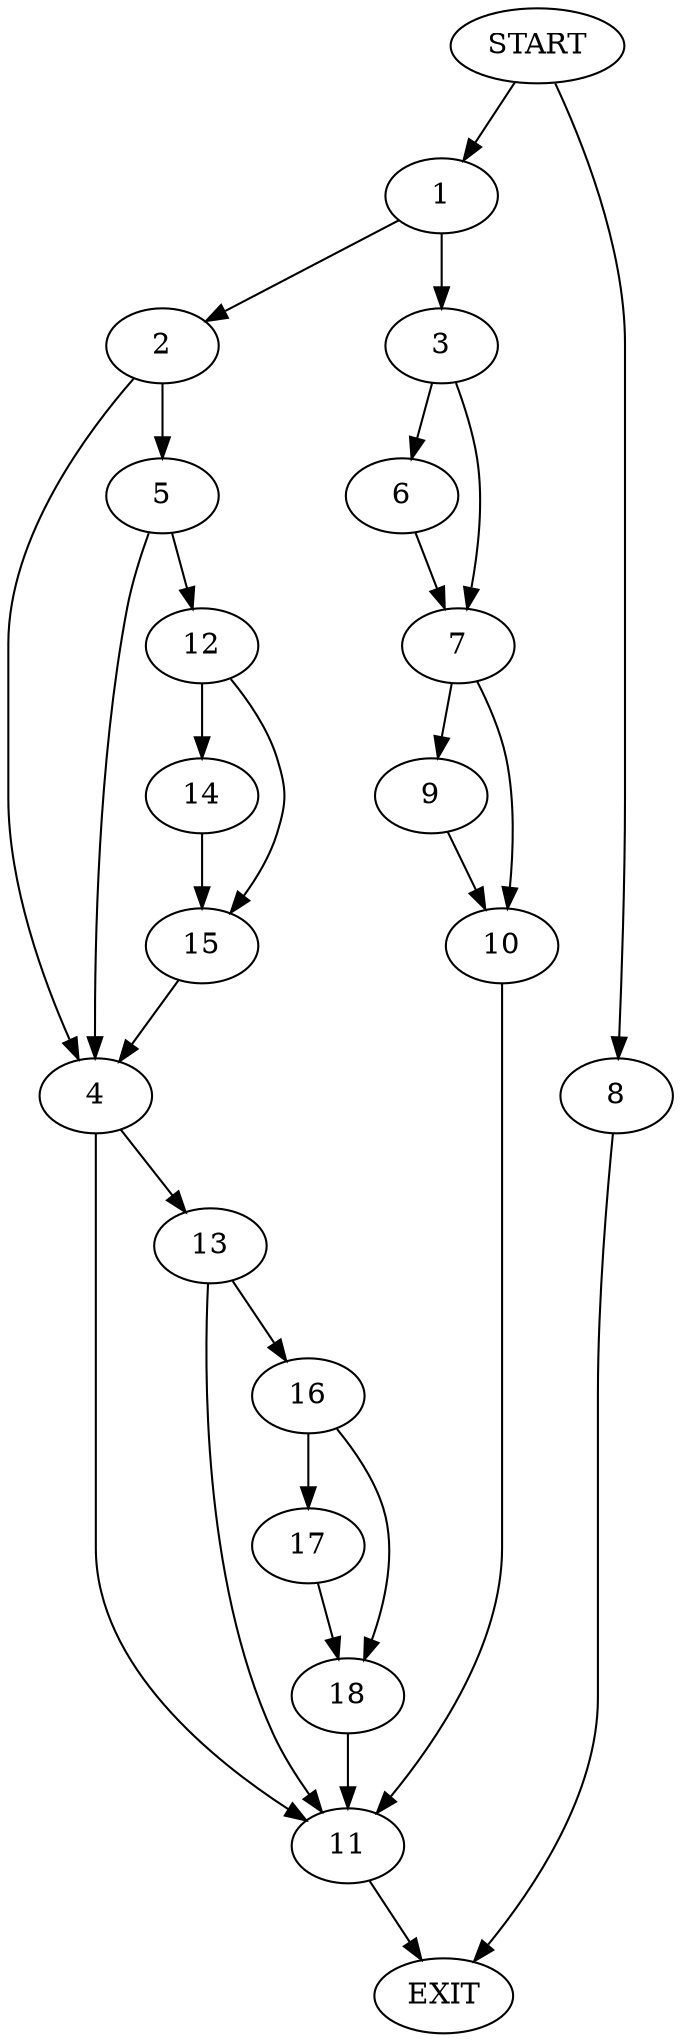 digraph {
0 [label="START"]
19 [label="EXIT"]
0 -> 1
1 -> 2
1 -> 3
2 -> 4
2 -> 5
3 -> 6
3 -> 7
0 -> 8
8 -> 19
6 -> 7
7 -> 9
7 -> 10
10 -> 11
9 -> 10
11 -> 19
5 -> 4
5 -> 12
4 -> 11
4 -> 13
12 -> 14
12 -> 15
15 -> 4
14 -> 15
13 -> 11
13 -> 16
16 -> 17
16 -> 18
17 -> 18
18 -> 11
}
